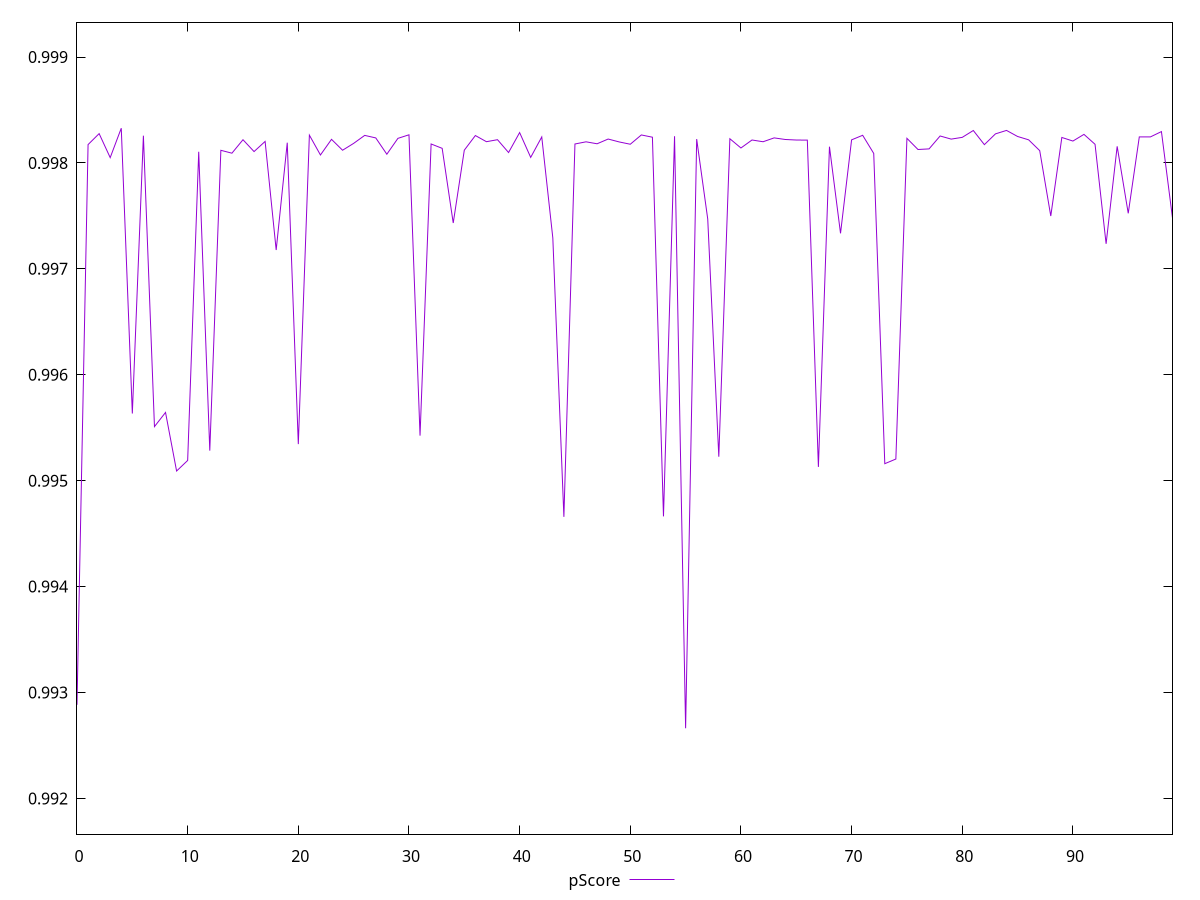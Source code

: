 reset

$pScore <<EOF
0 0.9928837110989359
1 0.9981733880270263
2 0.9982770122729262
3 0.998050402190256
4 0.9983281842215922
5 0.9956344645514985
6 0.9982577875430493
7 0.9955104978568123
8 0.9956443692819796
9 0.9950912221176089
10 0.995190955119872
11 0.9981055474824381
12 0.9952837997179937
13 0.9981195405915981
14 0.9980922669535932
15 0.9982193481185153
16 0.9981075030166684
17 0.9982033468233883
18 0.9971778277772041
19 0.9981911374485728
20 0.9953449443245486
21 0.9982626259102054
22 0.9980752698249726
23 0.998223070227878
24 0.998120163065122
25 0.9981849142538559
26 0.998260284906221
27 0.9982364377133692
28 0.9980825552926424
29 0.9982322223211054
30 0.9982658408878657
31 0.9954252855348648
32 0.9981793235347858
33 0.9981380751493952
34 0.9974328623290639
35 0.9981206510331189
36 0.9982589397357584
37 0.9982007275061029
38 0.9982196401265935
39 0.9980984986107869
40 0.9982869028225234
41 0.9980525123272419
42 0.9982456300971558
43 0.9972915669123426
44 0.994658710333074
45 0.9981790990993669
46 0.9981996311140353
47 0.9981811389729791
48 0.9982258791435916
49 0.9981984585196877
50 0.9981767523363543
51 0.9982644589718439
52 0.9982431737794297
53 0.9946626525519175
54 0.9982524044158978
55 0.9926625711387691
56 0.998225425334722
57 0.9974699188451559
58 0.9952264652381597
59 0.9982286678168306
60 0.9981413660298764
61 0.9982168306075332
62 0.9982003178296477
63 0.9982367512124843
64 0.9982217428818908
65 0.9982165212556406
66 0.9982156065625829
67 0.9951297503323477
68 0.9981536180878802
69 0.9973353294099414
70 0.9982182001109396
71 0.9982612624187872
72 0.9980900824491359
73 0.9951604183549785
74 0.9952043110319542
75 0.9982326386961491
76 0.9981271404631724
77 0.9981328264983458
78 0.9982547389911713
79 0.9982251780738631
80 0.9982417594974615
81 0.9983065134417323
82 0.9981729034219323
83 0.9982746029259953
84 0.9983072915965978
85 0.9982501150907402
86 0.9982183835576693
87 0.9981164213065375
88 0.997498925897685
89 0.9982407892490761
90 0.9982068540289223
91 0.9982698321431613
92 0.9981763178350062
93 0.99723664116513
94 0.9981568566681535
95 0.9975242550658141
96 0.9982462475505587
97 0.9982457640772432
98 0.9982961673159426
99 0.9974800741507117
EOF

set key outside below
set xrange [0:99]
set yrange [0.9916625711387691:0.9993281842215922]
set trange [0.9916625711387691:0.9993281842215922]
set terminal svg size 640, 500 enhanced background rgb 'white'
set output "report_00009_2021-02-08T22-37-41.559Z/interactive/samples/pages+cached+noadtech+nomedia+nocss/pScore/values.svg"

plot $pScore title "pScore" with line

reset
